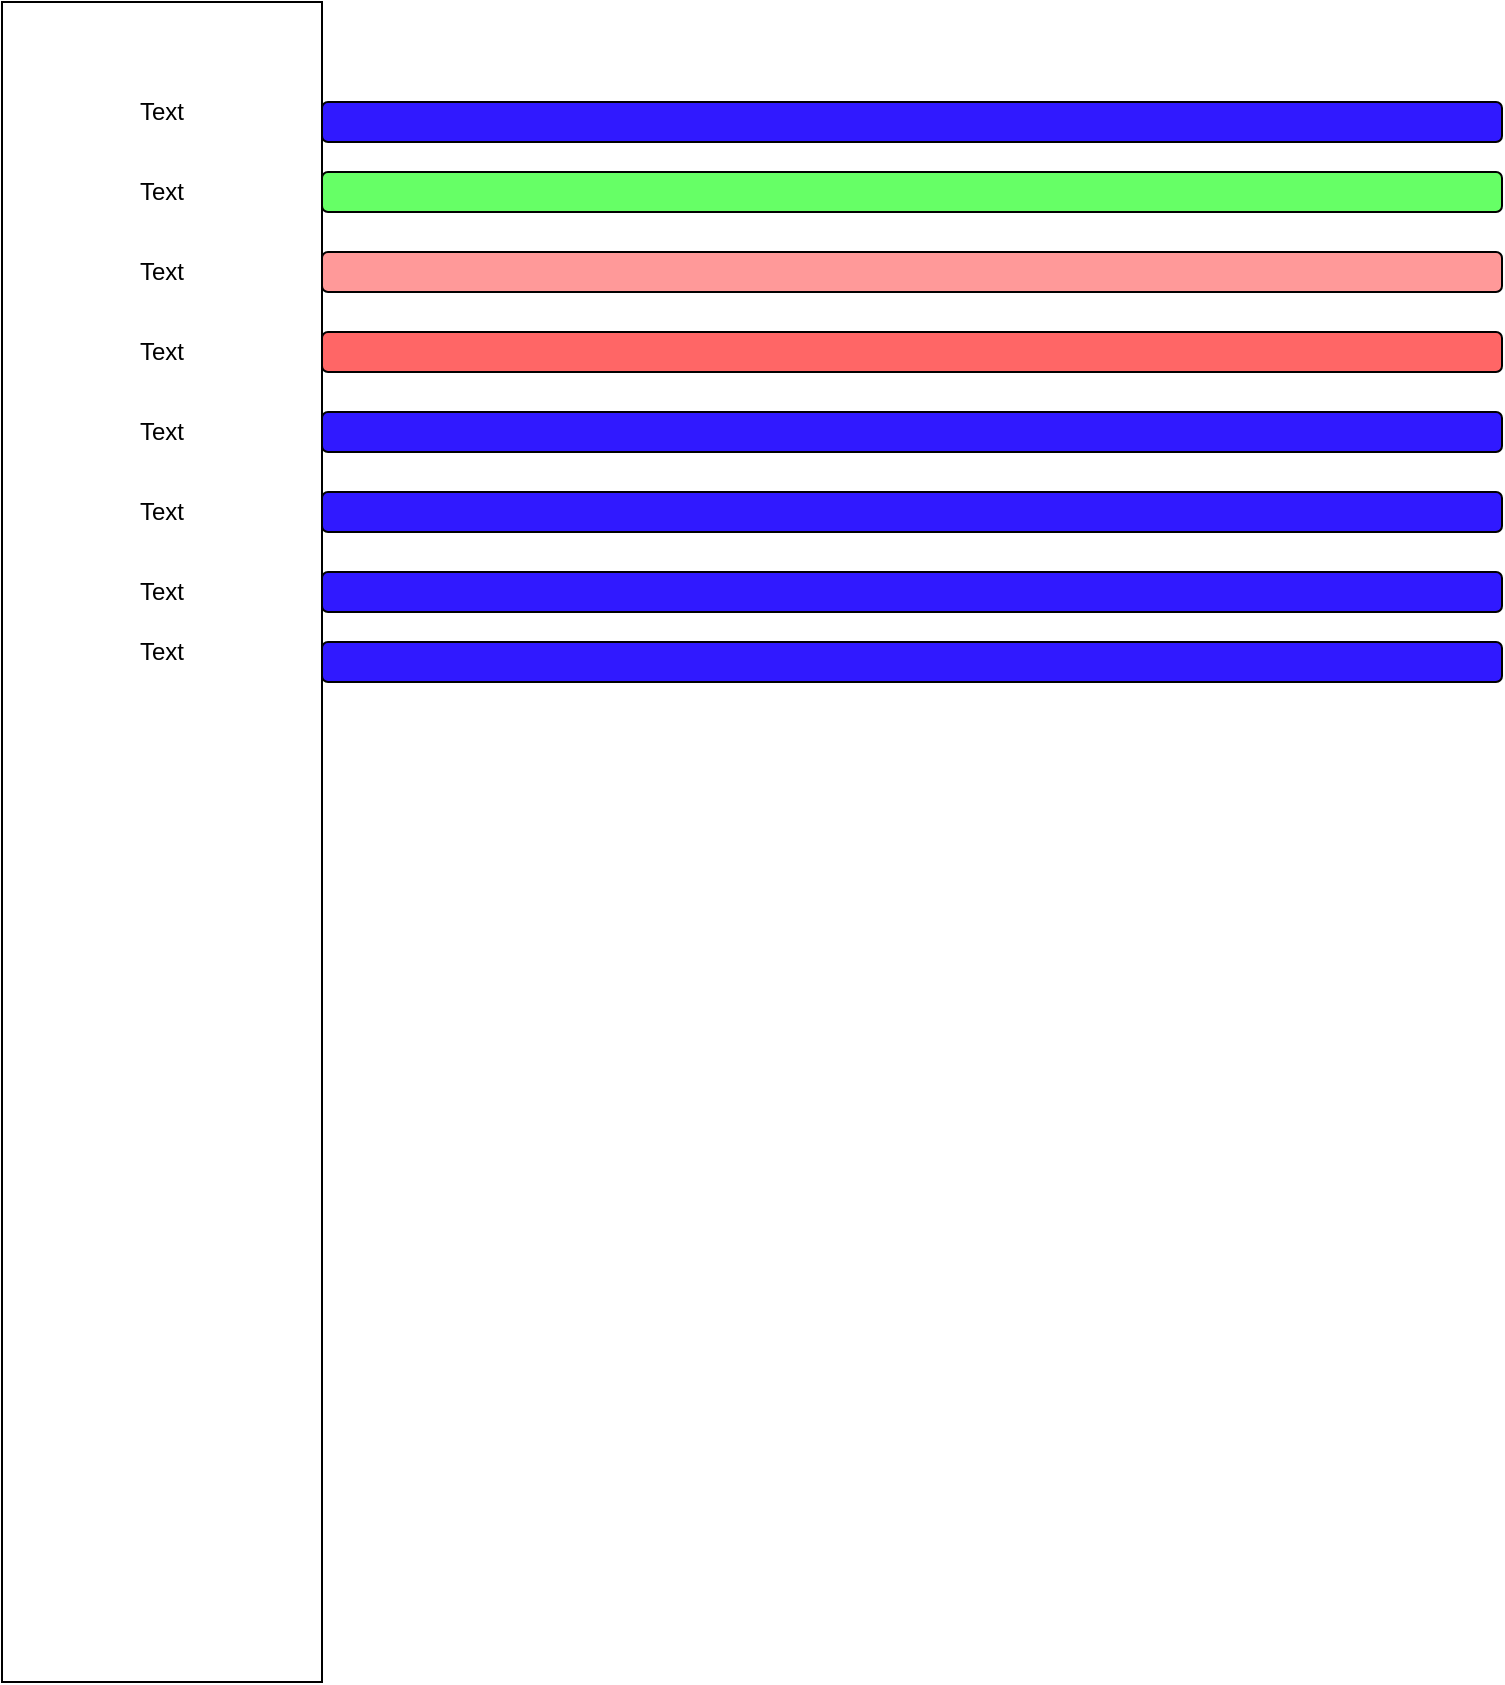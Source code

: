 <mxfile version="14.4.2" type="github"><diagram id="1NnK4FntVjuG7IkbfHnp" name="Page-2"><mxGraphModel dx="868" dy="393" grid="1" gridSize="10" guides="1" tooltips="1" connect="1" arrows="1" fold="1" page="1" pageScale="1" pageWidth="850" pageHeight="1100" math="0" shadow="0"><root><mxCell id="PYVz5j9ludCQgyBBFUDJ-0"/><mxCell id="PYVz5j9ludCQgyBBFUDJ-1" parent="PYVz5j9ludCQgyBBFUDJ-0"/><mxCell id="Osk7ziK2DaWPhimZGtd--0" value="" style="rounded=0;whiteSpace=wrap;html=1;labelBackgroundColor=#ffffff;" vertex="1" parent="PYVz5j9ludCQgyBBFUDJ-1"><mxGeometry width="160" height="840" as="geometry"/></mxCell><mxCell id="Osk7ziK2DaWPhimZGtd--1" value="" style="rounded=1;whiteSpace=wrap;html=1;labelBackgroundColor=#ffffff;fillColor=#3019FF;" vertex="1" parent="PYVz5j9ludCQgyBBFUDJ-1"><mxGeometry x="160" y="50" width="590" height="20" as="geometry"/></mxCell><mxCell id="Osk7ziK2DaWPhimZGtd--2" value="Text" style="text;html=1;strokeColor=none;fillColor=none;align=center;verticalAlign=middle;whiteSpace=wrap;rounded=0;labelBackgroundColor=#ffffff;" vertex="1" parent="PYVz5j9ludCQgyBBFUDJ-1"><mxGeometry x="10" y="80" width="140" height="30" as="geometry"/></mxCell><mxCell id="Osk7ziK2DaWPhimZGtd--4" value="Text" style="text;html=1;strokeColor=none;fillColor=none;align=center;verticalAlign=middle;whiteSpace=wrap;rounded=0;labelBackgroundColor=#ffffff;" vertex="1" parent="PYVz5j9ludCQgyBBFUDJ-1"><mxGeometry x="10" y="120" width="140" height="30" as="geometry"/></mxCell><mxCell id="Osk7ziK2DaWPhimZGtd--5" value="Text" style="text;html=1;strokeColor=none;fillColor=none;align=center;verticalAlign=middle;whiteSpace=wrap;rounded=0;labelBackgroundColor=#ffffff;" vertex="1" parent="PYVz5j9ludCQgyBBFUDJ-1"><mxGeometry x="10" y="200" width="140" height="30" as="geometry"/></mxCell><mxCell id="Osk7ziK2DaWPhimZGtd--6" value="Text" style="text;html=1;strokeColor=none;fillColor=none;align=center;verticalAlign=middle;whiteSpace=wrap;rounded=0;labelBackgroundColor=#ffffff;" vertex="1" parent="PYVz5j9ludCQgyBBFUDJ-1"><mxGeometry x="10" y="160" width="140" height="30" as="geometry"/></mxCell><mxCell id="Osk7ziK2DaWPhimZGtd--7" value="Text" style="text;html=1;strokeColor=none;fillColor=none;align=center;verticalAlign=middle;whiteSpace=wrap;rounded=0;labelBackgroundColor=#ffffff;" vertex="1" parent="PYVz5j9ludCQgyBBFUDJ-1"><mxGeometry x="10" y="240" width="140" height="30" as="geometry"/></mxCell><mxCell id="Osk7ziK2DaWPhimZGtd--8" value="Text" style="text;html=1;strokeColor=none;fillColor=none;align=center;verticalAlign=middle;whiteSpace=wrap;rounded=0;labelBackgroundColor=#ffffff;" vertex="1" parent="PYVz5j9ludCQgyBBFUDJ-1"><mxGeometry x="10" y="310" width="140" height="30" as="geometry"/></mxCell><mxCell id="Osk7ziK2DaWPhimZGtd--9" value="Text" style="text;html=1;strokeColor=none;fillColor=none;align=center;verticalAlign=middle;whiteSpace=wrap;rounded=0;labelBackgroundColor=#ffffff;" vertex="1" parent="PYVz5j9ludCQgyBBFUDJ-1"><mxGeometry x="10" y="280" width="140" height="30" as="geometry"/></mxCell><mxCell id="Osk7ziK2DaWPhimZGtd--10" value="Text" style="text;html=1;strokeColor=none;fillColor=none;align=center;verticalAlign=middle;whiteSpace=wrap;rounded=0;labelBackgroundColor=#ffffff;" vertex="1" parent="PYVz5j9ludCQgyBBFUDJ-1"><mxGeometry x="10" y="40" width="140" height="30" as="geometry"/></mxCell><mxCell id="Osk7ziK2DaWPhimZGtd--15" value="" style="rounded=1;whiteSpace=wrap;html=1;labelBackgroundColor=#ffffff;fillColor=#66FF66;" vertex="1" parent="PYVz5j9ludCQgyBBFUDJ-1"><mxGeometry x="160" y="85" width="590" height="20" as="geometry"/></mxCell><mxCell id="Osk7ziK2DaWPhimZGtd--16" value="" style="rounded=1;whiteSpace=wrap;html=1;labelBackgroundColor=#ffffff;fillColor=#FF9999;" vertex="1" parent="PYVz5j9ludCQgyBBFUDJ-1"><mxGeometry x="160" y="125" width="590" height="20" as="geometry"/></mxCell><mxCell id="Osk7ziK2DaWPhimZGtd--17" value="" style="rounded=1;whiteSpace=wrap;html=1;labelBackgroundColor=#ffffff;fillColor=#FF6666;" vertex="1" parent="PYVz5j9ludCQgyBBFUDJ-1"><mxGeometry x="160" y="165" width="590" height="20" as="geometry"/></mxCell><mxCell id="Osk7ziK2DaWPhimZGtd--18" value="" style="rounded=1;whiteSpace=wrap;html=1;labelBackgroundColor=#ffffff;fillColor=#3019FF;" vertex="1" parent="PYVz5j9ludCQgyBBFUDJ-1"><mxGeometry x="160" y="205" width="590" height="20" as="geometry"/></mxCell><mxCell id="Osk7ziK2DaWPhimZGtd--19" value="" style="rounded=1;whiteSpace=wrap;html=1;labelBackgroundColor=#ffffff;fillColor=#3019FF;" vertex="1" parent="PYVz5j9ludCQgyBBFUDJ-1"><mxGeometry x="160" y="245" width="590" height="20" as="geometry"/></mxCell><mxCell id="Osk7ziK2DaWPhimZGtd--21" value="" style="rounded=1;whiteSpace=wrap;html=1;labelBackgroundColor=#ffffff;fillColor=#3019FF;" vertex="1" parent="PYVz5j9ludCQgyBBFUDJ-1"><mxGeometry x="160" y="285" width="590" height="20" as="geometry"/></mxCell><mxCell id="Osk7ziK2DaWPhimZGtd--22" value="" style="rounded=1;whiteSpace=wrap;html=1;labelBackgroundColor=#ffffff;fillColor=#3019FF;" vertex="1" parent="PYVz5j9ludCQgyBBFUDJ-1"><mxGeometry x="160" y="320" width="590" height="20" as="geometry"/></mxCell></root></mxGraphModel></diagram></mxfile>